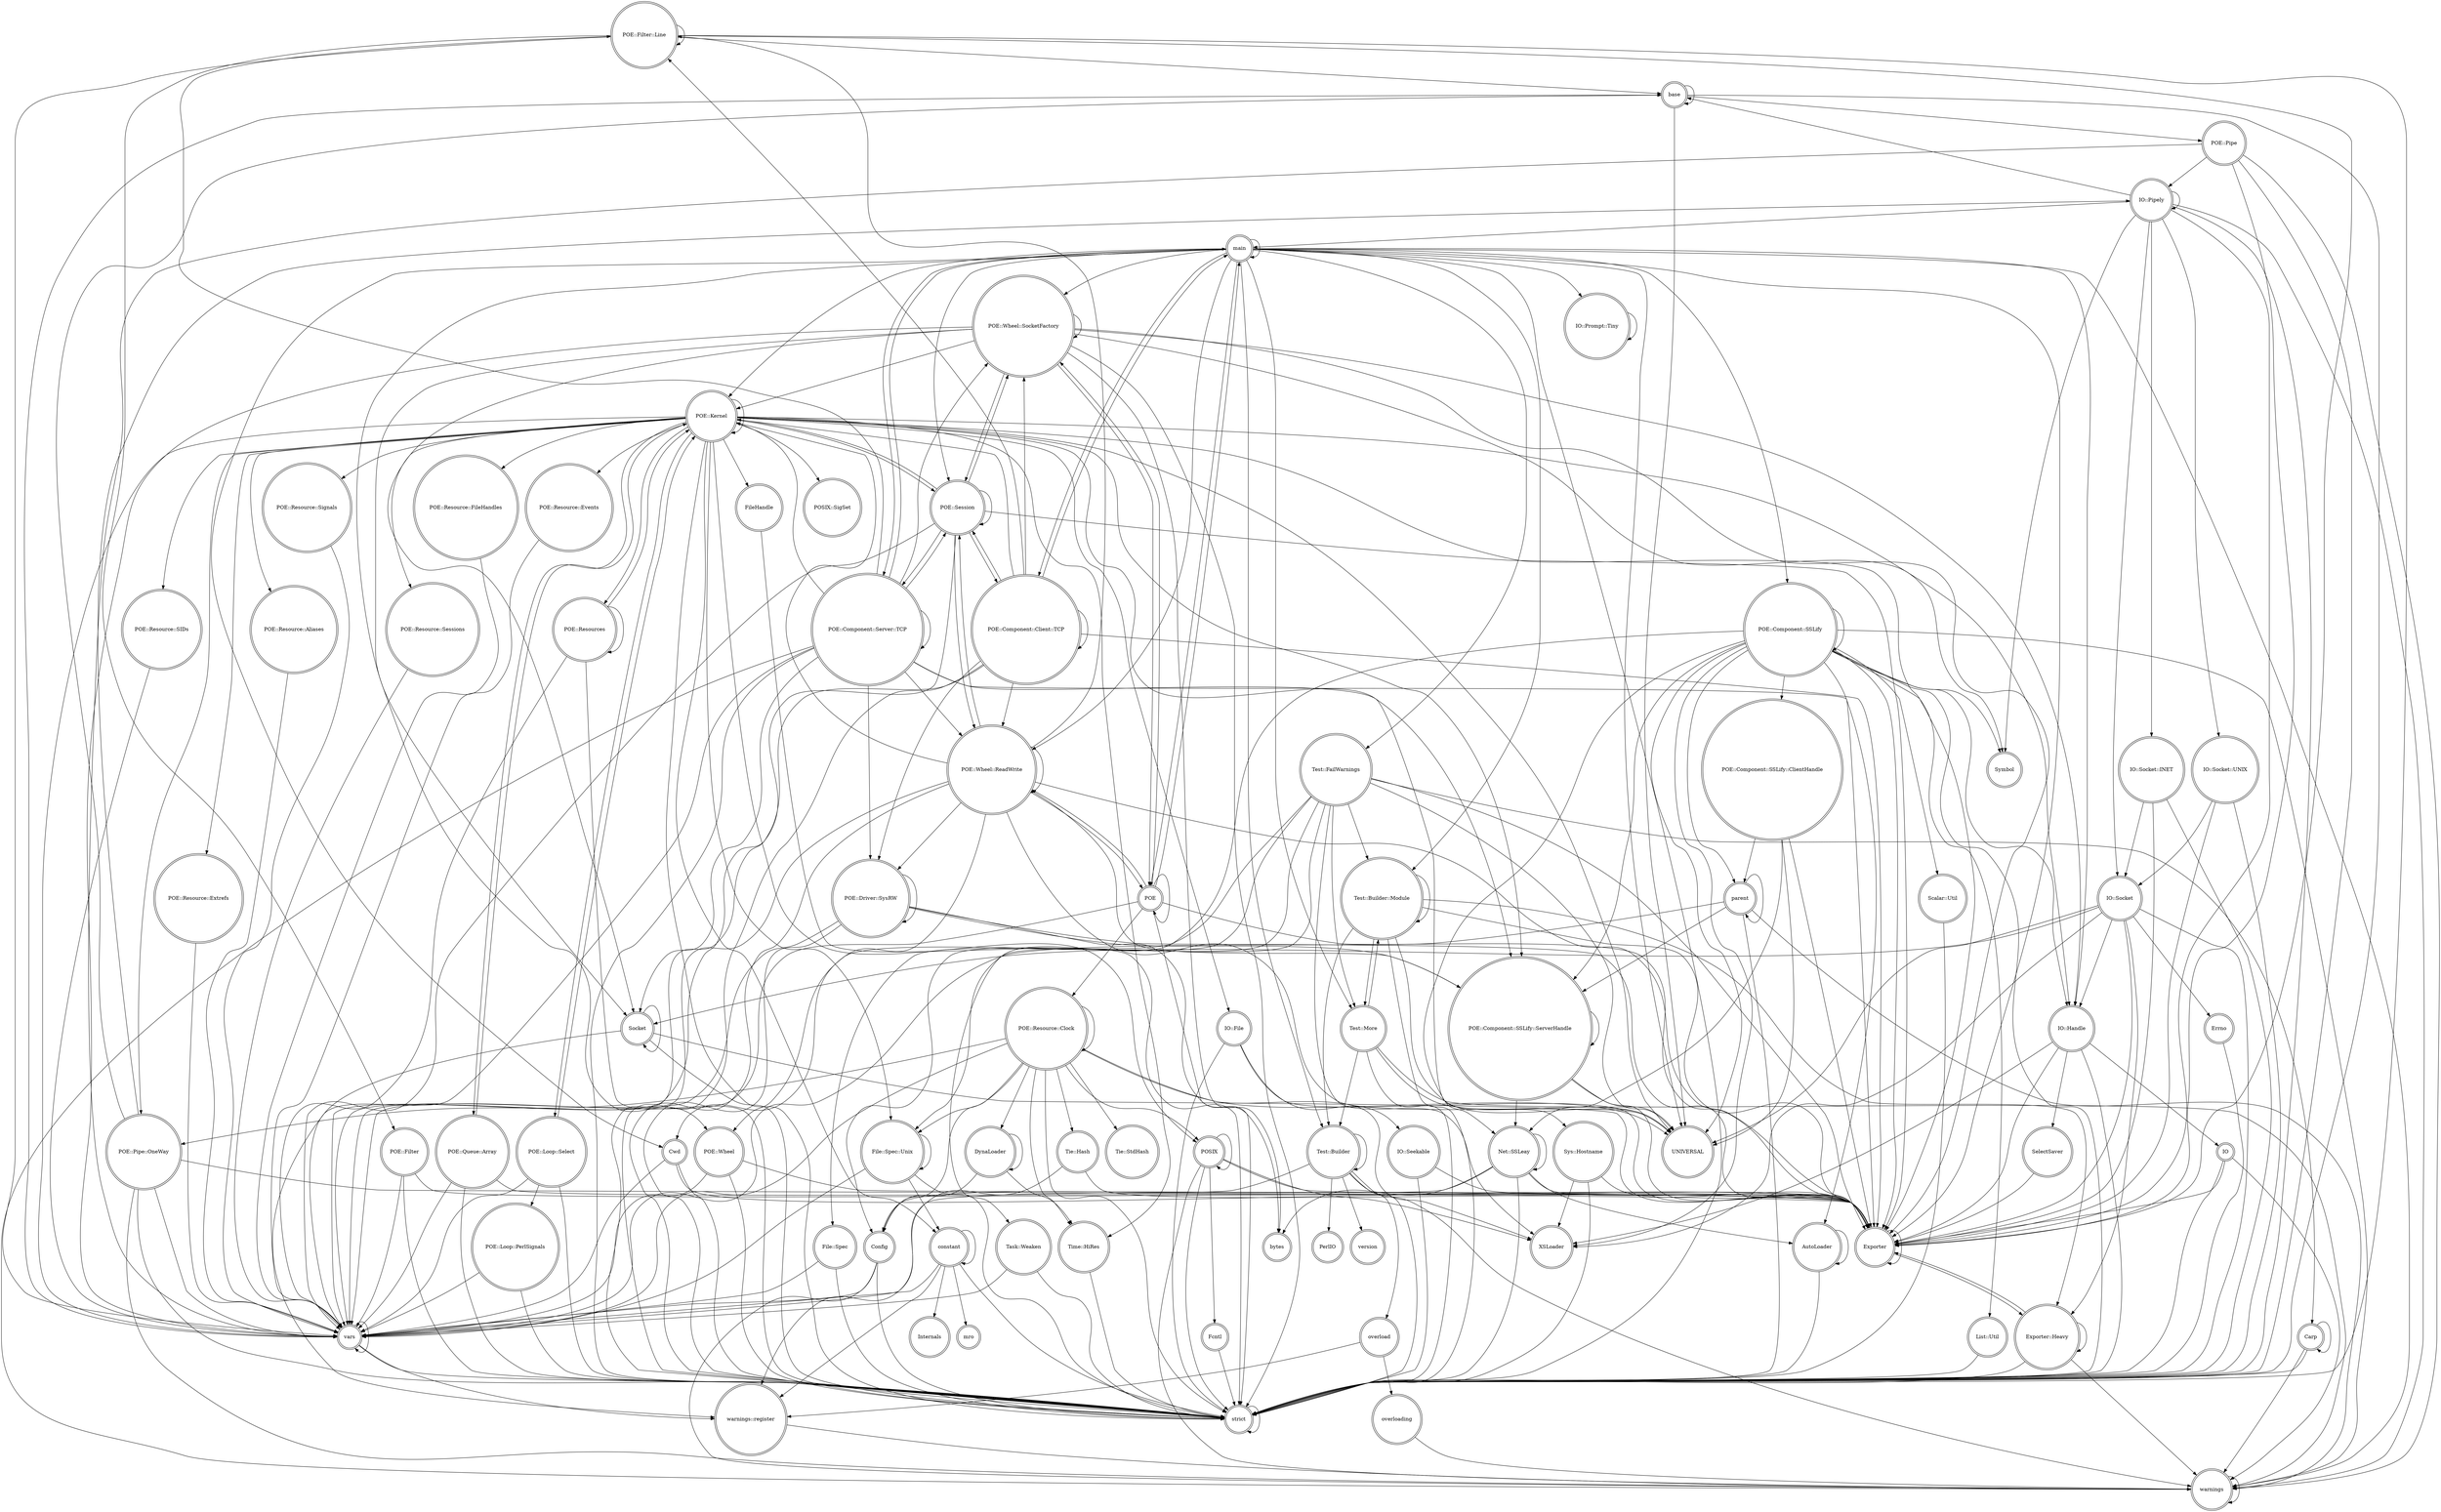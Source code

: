 digraph {
graph [overlap=false]
node [shape=doublecircle];
"POE::Filter::Line" -> "vars";
"POE::Resource::Clock" -> "POSIX";
"POE::Wheel::SocketFactory" -> "POE::Wheel";
"POE::Component::Client::TCP" -> "POE::Driver::SysRW";
"Socket" -> "strict";
"constant" -> "warnings::register";
"POE::Pipe::OneWay" -> "strict";
"main" -> "strict";
"Test::Builder::Module" -> "Test::More";
"POE::Component::Server::TCP" -> "POE::Component::SSLify::ServerHandle";
"POE::Resources" -> "vars";
"IO::Seekable" -> "Exporter";
"IO::Socket" -> "strict";
"POE::Component::Client::TCP" -> "POE::Wheel::SocketFactory";
"POE::Component::SSLify::ServerHandle" -> "Net::SSLeay";
"POE::Component::SSLify::ClientHandle" -> "Net::SSLeay";
"POE::Resource::SIDs" -> "vars";
"IO::Handle" -> "SelectSaver";
"Test::Builder::Module" -> "Test::Builder::Module";
"POE::Component::Server::TCP" -> "POE::Kernel";
"main" -> "IO::Prompt::Tiny";
"POE::Component::Client::TCP" -> "POE::Filter::Line";
"POE::Pipe" -> "Exporter";
"Net::SSLeay" -> "Exporter";
"IO::Pipely" -> "IO::Socket::UNIX";
"POE::Kernel" -> "POE::Resource::Sessions";
"POE::Component::Server::TCP" -> "warnings";
"main" -> "IO::Handle";
"main" -> "POE::Wheel::ReadWrite";
"POE::Component::Client::TCP" -> "POE::Kernel";
"File::Spec::Unix" -> "constant";
"Test::Builder" -> "Config";
"POE::Wheel::SocketFactory" -> "IO::Handle";
"POE::Wheel::ReadWrite" -> "POE::Component::SSLify::ServerHandle";
"main" -> "Socket";
"POE::Resource::Clock" -> "UNIVERSAL";
"POE::Resource::Clock" -> "File::Spec::Unix";
"POE::Session" -> "vars";
"POE::Wheel::ReadWrite" -> "POE::Wheel";
"POE::Session" -> "POE::Session";
"IO" -> "warnings";
"POE::Loop::Select" -> "strict";
"POE::Filter::Line" -> "strict";
"Test::More" -> "Test::Builder::Module";
"main" -> "POE::Kernel";
"POE::Filter" -> "vars";
"Test::Builder::Module" -> "Exporter";
"overload" -> "warnings::register";
"IO::Socket::UNIX" -> "Exporter";
"POE::Resource::Clock" -> "Config";
"Test::Builder" -> "version";
"AutoLoader" -> "strict";
"POE::Component::SSLify" -> "POE::Component::SSLify::ServerHandle";
"IO::File" -> "Exporter";
"File::Spec" -> "vars";
"POE::Component::SSLify" -> "UNIVERSAL";
"Test::Builder::Module" -> "strict";
"vars" -> "warnings::register";
"parent" -> "POE::Component::SSLify::ServerHandle";
"Sys::Hostname" -> "strict";
"POE::Kernel" -> "POE::Resource::Extrefs";
"POE" -> "POE::Resource::Clock";
"Config" -> "strict";
"POE::Driver::SysRW" -> "bytes";
"POE::Wheel::ReadWrite" -> "POE";
"warnings::register" -> "warnings";
"POE::Wheel" -> "vars";
"POE::Resource::Clock" -> "Time::HiRes";
"IO::Socket" -> "Exporter::Heavy";
"POE::Kernel" -> "POSIX::SigSet";
"Carp" -> "Carp";
"IO::Socket::UNIX" -> "strict";
"constant" -> "Internals";
"main" -> "warnings";
"Cwd" -> "Exporter";
"main" -> "UNIVERSAL";
"POE::Resource::Aliases" -> "vars";
"vars" -> "strict";
"Task::Weaken" -> "strict";
"Test::FailWarnings" -> "Test::Builder::Module";
"POE::Kernel" -> "POE::Resources";
"IO::File" -> "strict";
"warnings" -> "warnings";
"POE::Component::SSLify::ClientHandle" -> "Exporter";
"POE" -> "vars";
"POE::Kernel" -> "POE::Resource::Signals";
"base" -> "base";
"POE::Wheel::SocketFactory" -> "Socket";
"IO::File" -> "IO::Seekable";
"POE" -> "POE";
"POE::Pipe::OneWay" -> "vars";
"POE::Pipe::OneWay" -> "Exporter";
"main" -> "Cwd";
"POSIX" -> "Exporter";
"POE::Driver::SysRW" -> "strict";
"POE::Resource::Sessions" -> "vars";
"POE::Resource::Clock" -> "vars";
"POE::Queue::Array" -> "strict";
"POE::Resource::Extrefs" -> "vars";
"POE::Session" -> "POE::Component::Server::TCP";
"Socket" -> "Socket";
"Config" -> "warnings";
"Tie::Hash" -> "warnings::register";
"IO::Seekable" -> "strict";
"POE::Filter::Line" -> "POE::Filter";
"POE::Kernel" -> "UNIVERSAL";
"Tie::Hash" -> "Exporter";
"Net::SSLeay" -> "strict";
"POE::Component::Server::TCP" -> "Exporter";
"Test::Builder" -> "warnings";
"POE::Kernel" -> "POSIX";
"POE::Component::SSLify" -> "strict";
"POE::Driver::SysRW" -> "POE::Driver::SysRW";
"POE::Resource::Clock" -> "POE::Resource::Clock";
"POE::Component::Server::TCP" -> "POE::Wheel::SocketFactory";
"IO::Socket::UNIX" -> "IO::Socket";
"Test::Builder::Module" -> "Exporter::Heavy";
"POE::Component::Client::TCP" -> "vars";
"POE::Wheel::SocketFactory" -> "POE";
"main" -> "POE::Component::Client::TCP";
"Test::FailWarnings" -> "File::Spec";
"POE::Component::Client::TCP" -> "main";
"POE::Component::SSLify::ClientHandle" -> "parent";
"Test::Builder" -> "strict";
"FileHandle" -> "strict";
"POE" -> "Exporter";
"Test::FailWarnings" -> "Carp";
"POE::Component::SSLify" -> "POE::Component::SSLify::ClientHandle";
"main" -> "POE::Session";
"POSIX" -> "POSIX";
"POE::Resource::FileHandles" -> "vars";
"Task::Weaken" -> "vars";
"POE::Wheel::ReadWrite" -> "POE::Kernel";
"POE::Loop::PerlSignals" -> "vars";
"File::Spec::Unix" -> "File::Spec::Unix";
"Scalar::Util" -> "strict";
"AutoLoader" -> "AutoLoader";
"POE::Component::Server::TCP" -> "POE::Driver::SysRW";
"POE::Kernel" -> "POE::Loop::Select";
"Exporter::Heavy" -> "warnings";
"POE::Component::SSLify" -> "Symbol";
"Test::Builder" -> "Test::Builder";
"POE::Component::Server::TCP" -> "main";
"DynaLoader" -> "DynaLoader";
"IO" -> "strict";
"POE::Loop::PerlSignals" -> "strict";
"POE::Kernel" -> "File::Spec::Unix";
"POE::Kernel" -> "Exporter";
"POE::Component::Server::TCP" -> "POE::Wheel::ReadWrite";
"base" -> "POE::Pipe";
"POE::Wheel::ReadWrite" -> "vars";
"POE::Wheel::SocketFactory" -> "strict";
"POE::Filter::Line" -> "POE::Filter::Line";
"IO::Socket" -> "Socket";
"POE" -> "main";
"main" -> "POE::Component::SSLify";
"POE::Kernel" -> "IO::File";
"POSIX" -> "strict";
"IO::Handle" -> "IO";
"Exporter::Heavy" -> "strict";
"POE::Wheel::SocketFactory" -> "POE::Kernel";
"File::Spec" -> "strict";
"POE" -> "strict";
"parent" -> "strict";
"Socket" -> "warnings::register";
"POE::Kernel" -> "FileHandle";
"overloading" -> "warnings";
"POE::Pipe" -> "IO::Pipely";
"IO::Pipely" -> "Symbol";
"POE::Component::SSLify" -> "Exporter";
"POE::Kernel" -> "POE::Queue::Array";
"Test::Builder" -> "overload";
"POE::Queue::Array" -> "vars";
"POE::Component::SSLify" -> "IO::Handle";
"POE::Wheel::SocketFactory" -> "POE::Session";
"POE::Resources" -> "POE::Resources";
"Sys::Hostname" -> "XSLoader";
"POE::Driver::SysRW" -> "Exporter";
"constant" -> "vars";
"POE::Component::SSLify::ServerHandle" -> "UNIVERSAL";
"Carp" -> "strict";
"POE::Component::SSLify" -> "warnings";
"POE::Wheel::SocketFactory" -> "vars";
"POE::Session" -> "POE::Wheel::ReadWrite";
"POE::Wheel::ReadWrite" -> "POE::Session";
"Test::Builder::Module" -> "UNIVERSAL";
"Test::FailWarnings" -> "File::Spec::Unix";
"constant" -> "constant";
"DynaLoader" -> "Config";
"POE::Loop::Select" -> "POE::Loop::PerlSignals";
"POE::Resources" -> "POE::Kernel";
"parent" -> "vars";
"POE::Resource::Events" -> "vars";
"POE::Component::SSLify" -> "Task::Weaken";
"Exporter" -> "Exporter";
"Net::SSLeay" -> "AutoLoader";
"vars" -> "vars";
"POE::Pipe::OneWay" -> "base";
"POE" -> "POE::Wheel::ReadWrite";
"File::Spec::Unix" -> "strict";
"List::Util" -> "strict";
"constant" -> "strict";
"Test::More" -> "warnings";
"Net::SSLeay" -> "Net::SSLeay";
"main" -> "main";
"POE::Kernel" -> "constant";
"IO::Socket" -> "XSLoader";
"POE::Wheel" -> "strict";
"POE::Resource::Clock" -> "DynaLoader";
"POE::Wheel" -> "Exporter";
"Fcntl" -> "strict";
"Test::FailWarnings" -> "Exporter";
"strict" -> "strict";
"POE::Wheel::SocketFactory" -> "bytes";
"constant" -> "mro";
"POE::Component::SSLify" -> "Net::SSLeay";
"main" -> "Test::FailWarnings";
"Test::Builder" -> "PerlIO";
"POE::Session" -> "POE::Kernel";
"POE::Resource::Clock" -> "Tie::Hash";
"IO::Pipely" -> "Exporter";
"Exporter::Heavy" -> "Exporter";
"base" -> "UNIVERSAL";
"Cwd" -> "strict";
"Errno" -> "strict";
"POE::Session" -> "POE::Wheel::SocketFactory";
"POE::Kernel" -> "POE::Kernel";
"POE::Driver::SysRW" -> "POE::Component::SSLify::ServerHandle";
"IO::Pipely" -> "IO::Socket";
"File::Spec::Unix" -> "vars";
"IO::Pipely" -> "IO::Socket::INET";
"Test::FailWarnings" -> "XSLoader";
"Test::FailWarnings" -> "Test::More";
"parent" -> "warnings";
"POE::Component::SSLify" -> "List::Util";
"DynaLoader" -> "Time::HiRes";
"main" -> "Test::Builder";
"POE::Component::Client::TCP" -> "Exporter";
"POE::Component::Client::TCP" -> "POE::Component::Client::TCP";
"Time::HiRes" -> "strict";
"POE::Kernel" -> "POE::Resource::SIDs";
"main" -> "Exporter";
"base" -> "vars";
"main" -> "Test::More";
"POE::Wheel::SocketFactory" -> "POE::Wheel::SocketFactory";
"POSIX" -> "Fcntl";
"POE::Wheel::SocketFactory" -> "Exporter";
"POE::Resource::Clock" -> "POE::Pipe::OneWay";
"IO::Handle" -> "Exporter";
"POE::Resource::Signals" -> "vars";
"Test::More" -> "Test::Builder";
"POE::Component::SSLify" -> "AutoLoader";
"POE::Resources" -> "strict";
"IO::Pipely" -> "warnings";
"POE::Wheel::SocketFactory" -> "Symbol";
"POE::Filter::Line" -> "base";
"Exporter::Heavy" -> "Exporter::Heavy";
"Config" -> "vars";
"POE::Pipe" -> "warnings";
"POE::Session" -> "strict";
"Carp" -> "warnings";
"base" -> "strict";
"overload" -> "overloading";
"Cwd" -> "vars";
"main" -> "POE";
"Test::More" -> "UNIVERSAL";
"POE::Kernel" -> "IO::Handle";
"POE::Kernel" -> "Sys::Hostname";
"POE::Kernel" -> "POE::Session";
"POE::Queue::Array" -> "Exporter";
"IO::Socket::INET" -> "strict";
"Net::SSLeay" -> "vars";
"POE" -> "POE::Wheel::SocketFactory";
"IO" -> "Exporter";
"POE::Wheel::ReadWrite" -> "strict";
"parent" -> "parent";
"POE::Component::Server::TCP" -> "POE::Session";
"IO::Socket" -> "IO::Handle";
"Test::FailWarnings" -> "Cwd";
"POE::Pipe" -> "vars";
"POE::Resource::Clock" -> "strict";
"SelectSaver" -> "Exporter";
"POE::Wheel::ReadWrite" -> "POE::Driver::SysRW";
"POE::Component::SSLify" -> "POE::Component::SSLify";
"POE::Pipe" -> "strict";
"POE::Pipe::OneWay" -> "IO::Pipely";
"POE::Kernel" -> "POE::Resource::Events";
"POE::Component::Server::TCP" -> "POE::Component::Server::TCP";
"Sys::Hostname" -> "Exporter";
"POE::Component::SSLify" -> "XSLoader";
"POE::Kernel" -> "POE::Pipe::OneWay";
"POE::Filter" -> "strict";
"POE::Loop::Select" -> "vars";
"POE::Kernel" -> "Time::HiRes";
"IO::Handle" -> "XSLoader";
"POE::Resource::Clock" -> "Tie::StdHash";
"POE::Wheel::ReadWrite" -> "Exporter";
"POE::Filter" -> "Exporter";
"POE::Component::Client::TCP" -> "strict";
"Exporter" -> "Exporter::Heavy";
"POE::Component::SSLify::ServerHandle" -> "Exporter";
"IO::Pipely" -> "strict";
"POE::Session" -> "Exporter";
"IO::Prompt::Tiny" -> "IO::Prompt::Tiny";
"Test::FailWarnings" -> "UNIVERSAL";
"POE::Component::Server::TCP" -> "strict";
"POE::Kernel" -> "vars";
"Socket" -> "Exporter";
"Net::SSLeay" -> "bytes";
"IO::Pipely" -> "IO::Pipely";
"IO::Handle" -> "strict";
"POE::Session" -> "POE::Component::Client::TCP";
"POE::Loop::Select" -> "POE::Kernel";
"POE::Wheel::ReadWrite" -> "POE::Wheel::ReadWrite";
"POSIX" -> "warnings";
"POE::Driver::SysRW" -> "vars";
"POE::Kernel" -> "strict";
"Test::More" -> "strict";
"POE::Component::Client::TCP" -> "POE::Wheel::ReadWrite";
"IO::Socket" -> "Errno";
"POE::Filter::Line" -> "Exporter";
"POE::Queue::Array" -> "POE::Kernel";
"IO::Pipely" -> "base";
"POE::Component::SSLify::ClientHandle" -> "UNIVERSAL";
"POE::Component::Client::TCP" -> "POE::Session";
"POE::Resource::Clock" -> "XSLoader";
"POE::Component::SSLify::ServerHandle" -> "POE::Component::SSLify::ServerHandle";
"POE::Kernel" -> "POE::Resource::FileHandles";
"POE::Component::Server::TCP" -> "Socket";
"IO::Socket" -> "UNIVERSAL";
"POE::Component::Server::TCP" -> "POE::Filter::Line";
"Test::FailWarnings" -> "Config";
"POE::Component::SSLify" -> "Scalar::Util";
"POE::Wheel::ReadWrite" -> "UNIVERSAL";
"IO::Pipely" -> "main";
"IO::Socket::INET" -> "Exporter";
"POSIX" -> "XSLoader";
"main" -> "POE::Component::Server::TCP";
"IO::Socket::INET" -> "IO::Socket";
"POE::Kernel" -> "POE::Resource::Aliases";
"IO::Socket" -> "Exporter";
"main" -> "POE::Wheel::SocketFactory";
"POE::Wheel::ReadWrite" -> "POE::Filter::Line";
"POE::Component::Server::TCP" -> "vars";
"POE::Pipe::OneWay" -> "warnings";
"POE::Component::SSLify" -> "parent";
"main" -> "Test::Builder::Module";
"POE::Kernel" -> "POE::Component::SSLify::ServerHandle";
"Test::Builder::Module" -> "Test::Builder";
}
